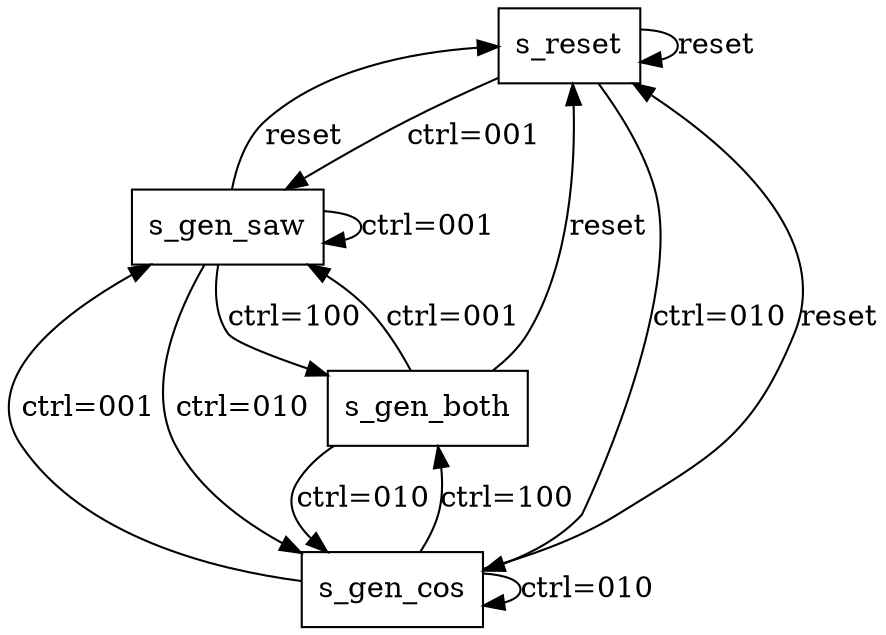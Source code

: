 digraph mygraph {
    node [shape=box];
    "s_reset"->"s_reset" [label="reset"];
    "s_reset"->"s_gen_saw" [label="ctrl=001"];
    "s_reset"->"s_gen_cos" [label="ctrl=010"];
    "s_gen_saw"->"s_reset" [label="reset"];
    "s_gen_saw"->"s_gen_saw" [label="ctrl=001"];
    "s_gen_saw"->"s_gen_cos" [label="ctrl=010"];
    "s_gen_cos"->"s_reset" [label="reset"];
    "s_gen_cos"->"s_gen_saw" [label="ctrl=001"];
    "s_gen_cos"->"s_gen_cos" [label="ctrl=010"];
	"s_gen_cos"->"s_gen_both" [label="ctrl=100"];
	"s_gen_saw"->"s_gen_both" [label="ctrl=100"];
	"s_gen_both"->"s_gen_saw" [label="ctrl=001"];
	"s_gen_both"->"s_gen_cos" [label="ctrl=010"];
	"s_gen_both"->"s_reset" [label="reset"];
}
